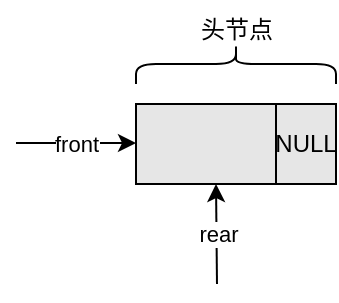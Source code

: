 <mxfile>
    <diagram id="9VjCiZHd1qaglxuRBPgd" name="Page-1">
        <mxGraphModel dx="2200" dy="1558" grid="1" gridSize="10" guides="1" tooltips="1" connect="1" arrows="1" fold="1" page="1" pageScale="1" pageWidth="850" pageHeight="1100" math="0" shadow="0">
            <root>
                <mxCell id="0"/>
                <mxCell id="1" parent="0"/>
                <mxCell id="2" value="" style="rounded=0;whiteSpace=wrap;html=1;fillColor=#E6E6E6;" vertex="1" parent="1">
                    <mxGeometry x="960" y="160" width="70" height="40" as="geometry"/>
                </mxCell>
                <mxCell id="3" value="NULL" style="rounded=0;whiteSpace=wrap;html=1;fillColor=#E6E6E6;" vertex="1" parent="1">
                    <mxGeometry x="1030" y="160" width="30" height="40" as="geometry"/>
                </mxCell>
                <mxCell id="8" value="" style="endArrow=classic;html=1;" edge="1" parent="1">
                    <mxGeometry relative="1" as="geometry">
                        <mxPoint x="900" y="179.5" as="sourcePoint"/>
                        <mxPoint x="960" y="179.5" as="targetPoint"/>
                    </mxGeometry>
                </mxCell>
                <mxCell id="9" value="front" style="edgeLabel;resizable=0;html=1;;align=center;verticalAlign=middle;" connectable="0" vertex="1" parent="8">
                    <mxGeometry relative="1" as="geometry"/>
                </mxCell>
                <mxCell id="10" value="" style="endArrow=classic;html=1;entryX=0.25;entryY=1;entryDx=0;entryDy=0;" edge="1" parent="1">
                    <mxGeometry relative="1" as="geometry">
                        <mxPoint x="1000.5" y="250" as="sourcePoint"/>
                        <mxPoint x="1000" y="200" as="targetPoint"/>
                    </mxGeometry>
                </mxCell>
                <mxCell id="11" value="rear" style="edgeLabel;resizable=0;html=1;;align=center;verticalAlign=middle;" connectable="0" vertex="1" parent="10">
                    <mxGeometry relative="1" as="geometry"/>
                </mxCell>
                <mxCell id="12" value="" style="shape=curlyBracket;whiteSpace=wrap;html=1;rounded=1;flipH=1;labelPosition=right;verticalLabelPosition=middle;align=left;verticalAlign=middle;direction=south;" vertex="1" parent="1">
                    <mxGeometry x="960" y="130" width="100" height="20" as="geometry"/>
                </mxCell>
                <mxCell id="15" value="头节点" style="text;html=1;align=center;verticalAlign=middle;resizable=0;points=[];autosize=1;strokeColor=none;fillColor=none;" vertex="1" parent="1">
                    <mxGeometry x="980" y="108" width="60" height="30" as="geometry"/>
                </mxCell>
            </root>
        </mxGraphModel>
    </diagram>
</mxfile>